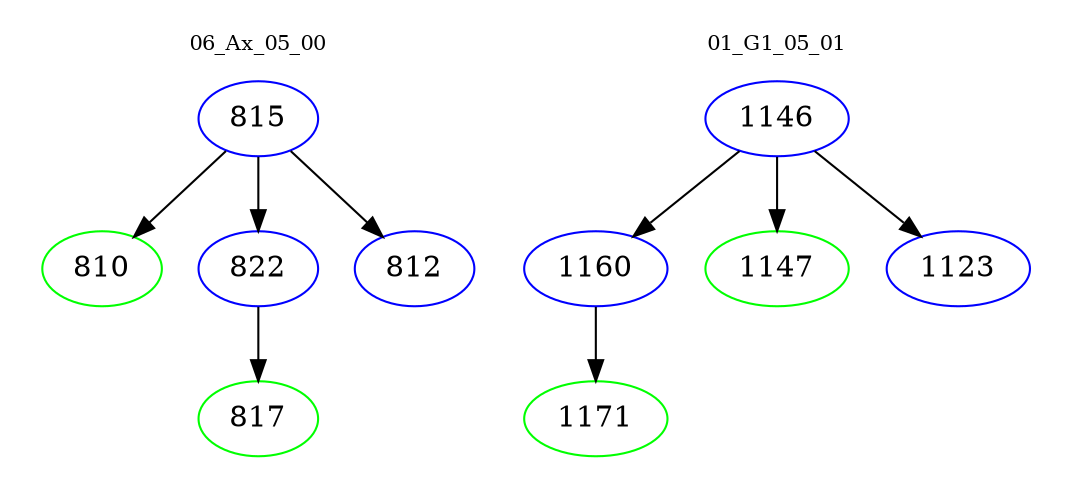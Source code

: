 digraph{
subgraph cluster_0 {
color = white
label = "06_Ax_05_00";
fontsize=10;
T0_815 [label="815", color="blue"]
T0_815 -> T0_810 [color="black"]
T0_810 [label="810", color="green"]
T0_815 -> T0_822 [color="black"]
T0_822 [label="822", color="blue"]
T0_822 -> T0_817 [color="black"]
T0_817 [label="817", color="green"]
T0_815 -> T0_812 [color="black"]
T0_812 [label="812", color="blue"]
}
subgraph cluster_1 {
color = white
label = "01_G1_05_01";
fontsize=10;
T1_1146 [label="1146", color="blue"]
T1_1146 -> T1_1160 [color="black"]
T1_1160 [label="1160", color="blue"]
T1_1160 -> T1_1171 [color="black"]
T1_1171 [label="1171", color="green"]
T1_1146 -> T1_1147 [color="black"]
T1_1147 [label="1147", color="green"]
T1_1146 -> T1_1123 [color="black"]
T1_1123 [label="1123", color="blue"]
}
}
